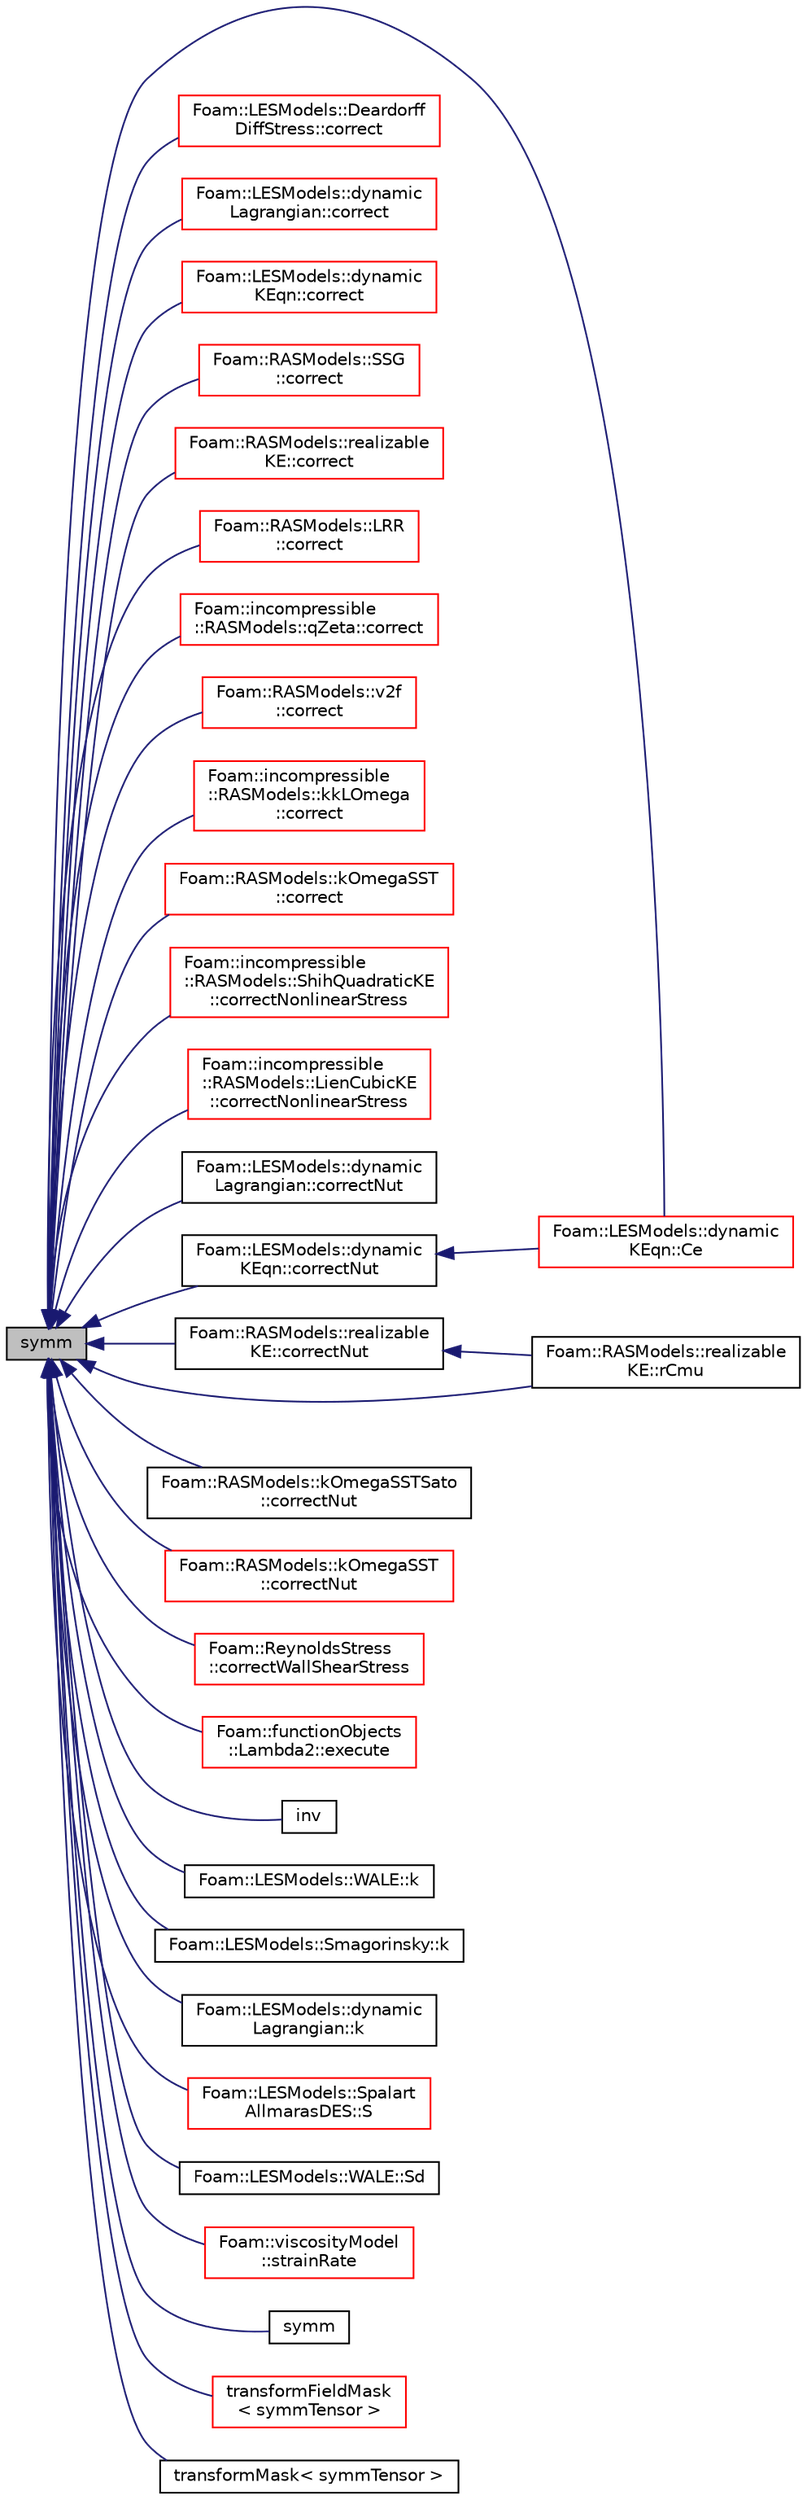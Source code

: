 digraph "symm"
{
  bgcolor="transparent";
  edge [fontname="Helvetica",fontsize="10",labelfontname="Helvetica",labelfontsize="10"];
  node [fontname="Helvetica",fontsize="10",shape=record];
  rankdir="LR";
  Node1 [label="symm",height=0.2,width=0.4,color="black", fillcolor="grey75", style="filled", fontcolor="black"];
  Node1 -> Node2 [dir="back",color="midnightblue",fontsize="10",style="solid",fontname="Helvetica"];
  Node2 [label="Foam::LESModels::dynamic\lKEqn::Ce",height=0.2,width=0.4,color="red",URL="$a00611.html#a3c2974586dff0144748fe3e9ce362bb5"];
  Node1 -> Node3 [dir="back",color="midnightblue",fontsize="10",style="solid",fontname="Helvetica"];
  Node3 [label="Foam::LESModels::Deardorff\lDiffStress::correct",height=0.2,width=0.4,color="red",URL="$a00511.html#a3ae44b28050c3aa494c1d8e18cf618c1",tooltip="Correct sub-grid stress, eddy-Viscosity and related properties. "];
  Node1 -> Node4 [dir="back",color="midnightblue",fontsize="10",style="solid",fontname="Helvetica"];
  Node4 [label="Foam::LESModels::dynamic\lLagrangian::correct",height=0.2,width=0.4,color="red",URL="$a00612.html#a3ae44b28050c3aa494c1d8e18cf618c1",tooltip="Correct Eddy-Viscosity and related properties. "];
  Node1 -> Node5 [dir="back",color="midnightblue",fontsize="10",style="solid",fontname="Helvetica"];
  Node5 [label="Foam::LESModels::dynamic\lKEqn::correct",height=0.2,width=0.4,color="red",URL="$a00611.html#a3ae44b28050c3aa494c1d8e18cf618c1",tooltip="Correct Eddy-Viscosity and related properties. "];
  Node1 -> Node6 [dir="back",color="midnightblue",fontsize="10",style="solid",fontname="Helvetica"];
  Node6 [label="Foam::RASModels::SSG\l::correct",height=0.2,width=0.4,color="red",URL="$a02493.html#a3ae44b28050c3aa494c1d8e18cf618c1",tooltip="Solve the turbulence equations and correct eddy-Viscosity and. "];
  Node1 -> Node7 [dir="back",color="midnightblue",fontsize="10",style="solid",fontname="Helvetica"];
  Node7 [label="Foam::RASModels::realizable\lKE::correct",height=0.2,width=0.4,color="red",URL="$a02145.html#a3ae44b28050c3aa494c1d8e18cf618c1",tooltip="Solve the turbulence equations and correct the turbulence viscosity. "];
  Node1 -> Node8 [dir="back",color="midnightblue",fontsize="10",style="solid",fontname="Helvetica"];
  Node8 [label="Foam::RASModels::LRR\l::correct",height=0.2,width=0.4,color="red",URL="$a01412.html#a3ae44b28050c3aa494c1d8e18cf618c1",tooltip="Solve the turbulence equations and correct eddy-Viscosity and. "];
  Node1 -> Node9 [dir="back",color="midnightblue",fontsize="10",style="solid",fontname="Helvetica"];
  Node9 [label="Foam::incompressible\l::RASModels::qZeta::correct",height=0.2,width=0.4,color="red",URL="$a02100.html#a3ae44b28050c3aa494c1d8e18cf618c1",tooltip="Solve the turbulence equations and correct the turbulence viscosity. "];
  Node1 -> Node10 [dir="back",color="midnightblue",fontsize="10",style="solid",fontname="Helvetica"];
  Node10 [label="Foam::RASModels::v2f\l::correct",height=0.2,width=0.4,color="red",URL="$a02872.html#a3ae44b28050c3aa494c1d8e18cf618c1",tooltip="Solve the turbulence equations and correct the turbulence viscosity. "];
  Node1 -> Node11 [dir="back",color="midnightblue",fontsize="10",style="solid",fontname="Helvetica"];
  Node11 [label="Foam::incompressible\l::RASModels::kkLOmega\l::correct",height=0.2,width=0.4,color="red",URL="$a01264.html#a3ae44b28050c3aa494c1d8e18cf618c1",tooltip="Solve the turbulence equations and correct the turbulence viscosity. "];
  Node1 -> Node12 [dir="back",color="midnightblue",fontsize="10",style="solid",fontname="Helvetica"];
  Node12 [label="Foam::RASModels::kOmegaSST\l::correct",height=0.2,width=0.4,color="red",URL="$a01268.html#a3ae44b28050c3aa494c1d8e18cf618c1",tooltip="Solve the turbulence equations and correct the turbulence viscosity. "];
  Node1 -> Node13 [dir="back",color="midnightblue",fontsize="10",style="solid",fontname="Helvetica"];
  Node13 [label="Foam::incompressible\l::RASModels::ShihQuadraticKE\l::correctNonlinearStress",height=0.2,width=0.4,color="red",URL="$a02357.html#aaeceed08f8e5aa404ea620bbed333cf2"];
  Node1 -> Node14 [dir="back",color="midnightblue",fontsize="10",style="solid",fontname="Helvetica"];
  Node14 [label="Foam::incompressible\l::RASModels::LienCubicKE\l::correctNonlinearStress",height=0.2,width=0.4,color="red",URL="$a01334.html#aaeceed08f8e5aa404ea620bbed333cf2"];
  Node1 -> Node15 [dir="back",color="midnightblue",fontsize="10",style="solid",fontname="Helvetica"];
  Node15 [label="Foam::LESModels::dynamic\lLagrangian::correctNut",height=0.2,width=0.4,color="black",URL="$a00612.html#a49501d539a9eb81be373db98c31bc2b0",tooltip="Update sub-grid eddy-viscosity. "];
  Node1 -> Node16 [dir="back",color="midnightblue",fontsize="10",style="solid",fontname="Helvetica"];
  Node16 [label="Foam::RASModels::realizable\lKE::correctNut",height=0.2,width=0.4,color="black",URL="$a02145.html#aaffe89433f18f1ee4137486e19219448"];
  Node16 -> Node17 [dir="back",color="midnightblue",fontsize="10",style="solid",fontname="Helvetica"];
  Node17 [label="Foam::RASModels::realizable\lKE::rCmu",height=0.2,width=0.4,color="black",URL="$a02145.html#a1068a692df4f337ad061061d4c6b380d"];
  Node1 -> Node18 [dir="back",color="midnightblue",fontsize="10",style="solid",fontname="Helvetica"];
  Node18 [label="Foam::LESModels::dynamic\lKEqn::correctNut",height=0.2,width=0.4,color="black",URL="$a00611.html#aaffe89433f18f1ee4137486e19219448"];
  Node18 -> Node2 [dir="back",color="midnightblue",fontsize="10",style="solid",fontname="Helvetica"];
  Node1 -> Node19 [dir="back",color="midnightblue",fontsize="10",style="solid",fontname="Helvetica"];
  Node19 [label="Foam::RASModels::kOmegaSSTSato\l::correctNut",height=0.2,width=0.4,color="black",URL="$a01270.html#aaffe89433f18f1ee4137486e19219448"];
  Node1 -> Node20 [dir="back",color="midnightblue",fontsize="10",style="solid",fontname="Helvetica"];
  Node20 [label="Foam::RASModels::kOmegaSST\l::correctNut",height=0.2,width=0.4,color="red",URL="$a01268.html#aaffe89433f18f1ee4137486e19219448"];
  Node1 -> Node21 [dir="back",color="midnightblue",fontsize="10",style="solid",fontname="Helvetica"];
  Node21 [label="Foam::ReynoldsStress\l::correctWallShearStress",height=0.2,width=0.4,color="red",URL="$a02239.html#a84f52e1173745a74731fffb5bade909d"];
  Node1 -> Node22 [dir="back",color="midnightblue",fontsize="10",style="solid",fontname="Helvetica"];
  Node22 [label="Foam::functionObjects\l::Lambda2::execute",height=0.2,width=0.4,color="red",URL="$a01286.html#a61af3e60b94ae3e748f6fbac1e794af7",tooltip="Execute, currently does nothing. "];
  Node1 -> Node23 [dir="back",color="midnightblue",fontsize="10",style="solid",fontname="Helvetica"];
  Node23 [label="inv",height=0.2,width=0.4,color="black",URL="$a10974.html#a88f70292e03fe77c368baf93efec8982"];
  Node1 -> Node24 [dir="back",color="midnightblue",fontsize="10",style="solid",fontname="Helvetica"];
  Node24 [label="Foam::LESModels::WALE::k",height=0.2,width=0.4,color="black",URL="$a02922.html#a3ee2be92ecfdbda3c93d52e5c39a127f",tooltip="Return SGS kinetic energy. "];
  Node1 -> Node25 [dir="back",color="midnightblue",fontsize="10",style="solid",fontname="Helvetica"];
  Node25 [label="Foam::LESModels::Smagorinsky::k",height=0.2,width=0.4,color="black",URL="$a02412.html#a5fccd0982fff539a550586cbc901dc80",tooltip="Return SGS kinetic energy. "];
  Node1 -> Node26 [dir="back",color="midnightblue",fontsize="10",style="solid",fontname="Helvetica"];
  Node26 [label="Foam::LESModels::dynamic\lLagrangian::k",height=0.2,width=0.4,color="black",URL="$a00612.html#a49a7ab4748ef69d88e83b0d8c2861f72",tooltip="Return SGS kinetic energy. "];
  Node1 -> Node17 [dir="back",color="midnightblue",fontsize="10",style="solid",fontname="Helvetica"];
  Node1 -> Node27 [dir="back",color="midnightblue",fontsize="10",style="solid",fontname="Helvetica"];
  Node27 [label="Foam::LESModels::Spalart\lAllmarasDES::S",height=0.2,width=0.4,color="red",URL="$a02455.html#acfff3741f0393eff63d4b8a577f512a0"];
  Node1 -> Node28 [dir="back",color="midnightblue",fontsize="10",style="solid",fontname="Helvetica"];
  Node28 [label="Foam::LESModels::WALE::Sd",height=0.2,width=0.4,color="black",URL="$a02922.html#af5559f82ed9958504f3839db49c958d4",tooltip="Return the deviatoric symmetric part of the square of the given. "];
  Node1 -> Node29 [dir="back",color="midnightblue",fontsize="10",style="solid",fontname="Helvetica"];
  Node29 [label="Foam::viscosityModel\l::strainRate",height=0.2,width=0.4,color="red",URL="$a02902.html#a2f494d28c10b57f6bc995124a23a1149",tooltip="Return the strain rate. "];
  Node1 -> Node30 [dir="back",color="midnightblue",fontsize="10",style="solid",fontname="Helvetica"];
  Node30 [label="symm",height=0.2,width=0.4,color="black",URL="$a10974.html#a67314c61ecbac763bb8d76536cdadd75"];
  Node1 -> Node31 [dir="back",color="midnightblue",fontsize="10",style="solid",fontname="Helvetica"];
  Node31 [label="transformFieldMask\l\< symmTensor \>",height=0.2,width=0.4,color="red",URL="$a10974.html#a7884742c6960329a351e831cbe152e04"];
  Node1 -> Node32 [dir="back",color="midnightblue",fontsize="10",style="solid",fontname="Helvetica"];
  Node32 [label="transformMask\< symmTensor \>",height=0.2,width=0.4,color="black",URL="$a10974.html#aa89228d62b2e59332fca9670044a7a55"];
}
